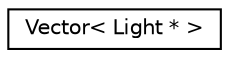 digraph "Graphical Class Hierarchy"
{
 // INTERACTIVE_SVG=YES
  edge [fontname="Helvetica",fontsize="10",labelfontname="Helvetica",labelfontsize="10"];
  node [fontname="Helvetica",fontsize="10",shape=record];
  rankdir="LR";
  Node1 [label="Vector\< Light * \>",height=0.2,width=0.4,color="black", fillcolor="white", style="filled",URL="$class_vector.html"];
}
